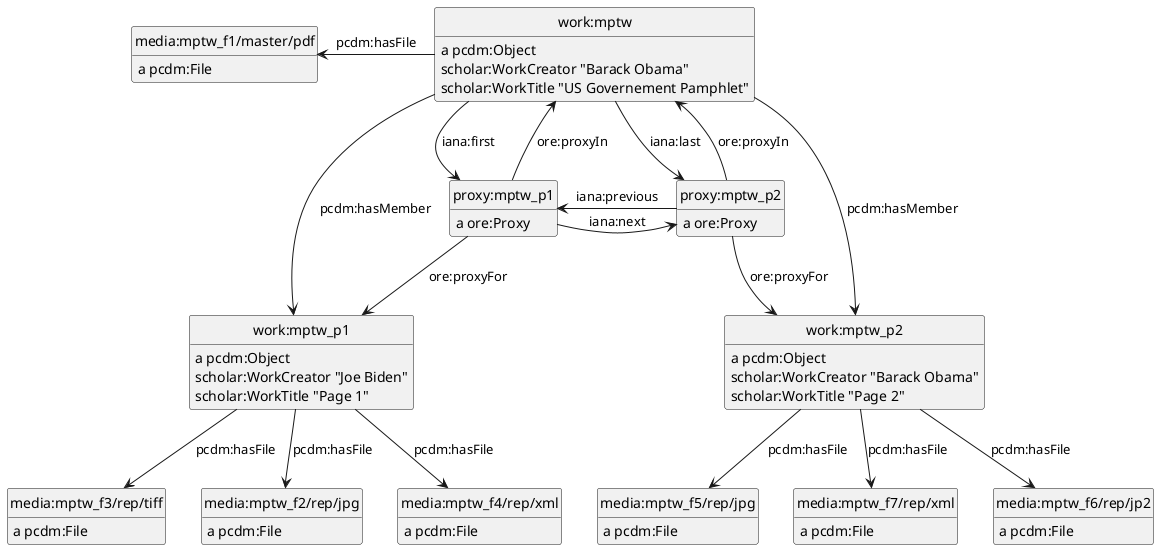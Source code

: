 @startuml
hide empty methods
hide empty attributes
hide circle
skinparam classAttributeIconSize 0
class media_mptw_f5_rep_jpg as "media:mptw_f5/rep/jpg"
media_mptw_f5_rep_jpg : a pcdm:File
class media_mptw_f3_rep_tiff as "media:mptw_f3/rep/tiff"
media_mptw_f3_rep_tiff : a pcdm:File
class work_mptw_p1 as "work:mptw_p1"
work_mptw_p1 : a pcdm:Object
class media_mptw_f2_rep_jpg as "media:mptw_f2/rep/jpg"
work_mptw_p1 --> media_mptw_f2_rep_jpg : pcdm:hasFile
work_mptw_p1 --> media_mptw_f3_rep_tiff : pcdm:hasFile
class media_mptw_f4_rep_xml as "media:mptw_f4/rep/xml"
work_mptw_p1 --> media_mptw_f4_rep_xml : pcdm:hasFile
work_mptw_p1 : scholar:WorkCreator "Joe Biden"
work_mptw_p1 : scholar:WorkTitle "Page 1"
class media_mptw_f7_rep_xml as "media:mptw_f7/rep/xml"
media_mptw_f7_rep_xml : a pcdm:File
media_mptw_f2_rep_jpg : a pcdm:File
class work_mptw as "work:mptw"
work_mptw : a pcdm:Object
class media_mptw_f1_master_pdf as "media:mptw_f1/master/pdf"
work_mptw -left-> media_mptw_f1_master_pdf : pcdm:hasFile
class work_mptw_p2 as "work:mptw_p2"
work_mptw --> work_mptw_p2 : pcdm:hasMember
class proxy_mptw_p1 as "proxy:mptw_p1"
work_mptw -down-> proxy_mptw_p1 : iana:first
work_mptw --> work_mptw_p1 : pcdm:hasMember
class proxy_mptw_p2 as "proxy:mptw_p2"
work_mptw -down-> proxy_mptw_p2 : iana:last
work_mptw : scholar:WorkCreator "Barack Obama"
work_mptw : scholar:WorkTitle "US Governement Pamphlet"
media_mptw_f1_master_pdf : a pcdm:File
proxy_mptw_p2 : a ore:Proxy
proxy_mptw_p2 -up-> work_mptw : ore:proxyIn
proxy_mptw_p2 -left-> proxy_mptw_p1 : iana:previous
proxy_mptw_p2 --> work_mptw_p2 : ore:proxyFor
class media_mptw_f6_rep_jp2 as "media:mptw_f6/rep/jp2"
media_mptw_f6_rep_jp2 : a pcdm:File
media_mptw_f4_rep_xml : a pcdm:File
work_mptw_p2 : a pcdm:Object
work_mptw_p2 --> media_mptw_f5_rep_jpg : pcdm:hasFile
work_mptw_p2 --> media_mptw_f7_rep_xml : pcdm:hasFile
work_mptw_p2 --> media_mptw_f6_rep_jp2 : pcdm:hasFile
work_mptw_p2 : scholar:WorkCreator "Barack Obama"
work_mptw_p2 : scholar:WorkTitle "Page 2"
proxy_mptw_p1 : a ore:Proxy
proxy_mptw_p1 -up-> work_mptw : ore:proxyIn
proxy_mptw_p1 -right-> proxy_mptw_p2 : iana:next
proxy_mptw_p1 --> work_mptw_p1 : ore:proxyFor
@enduml
